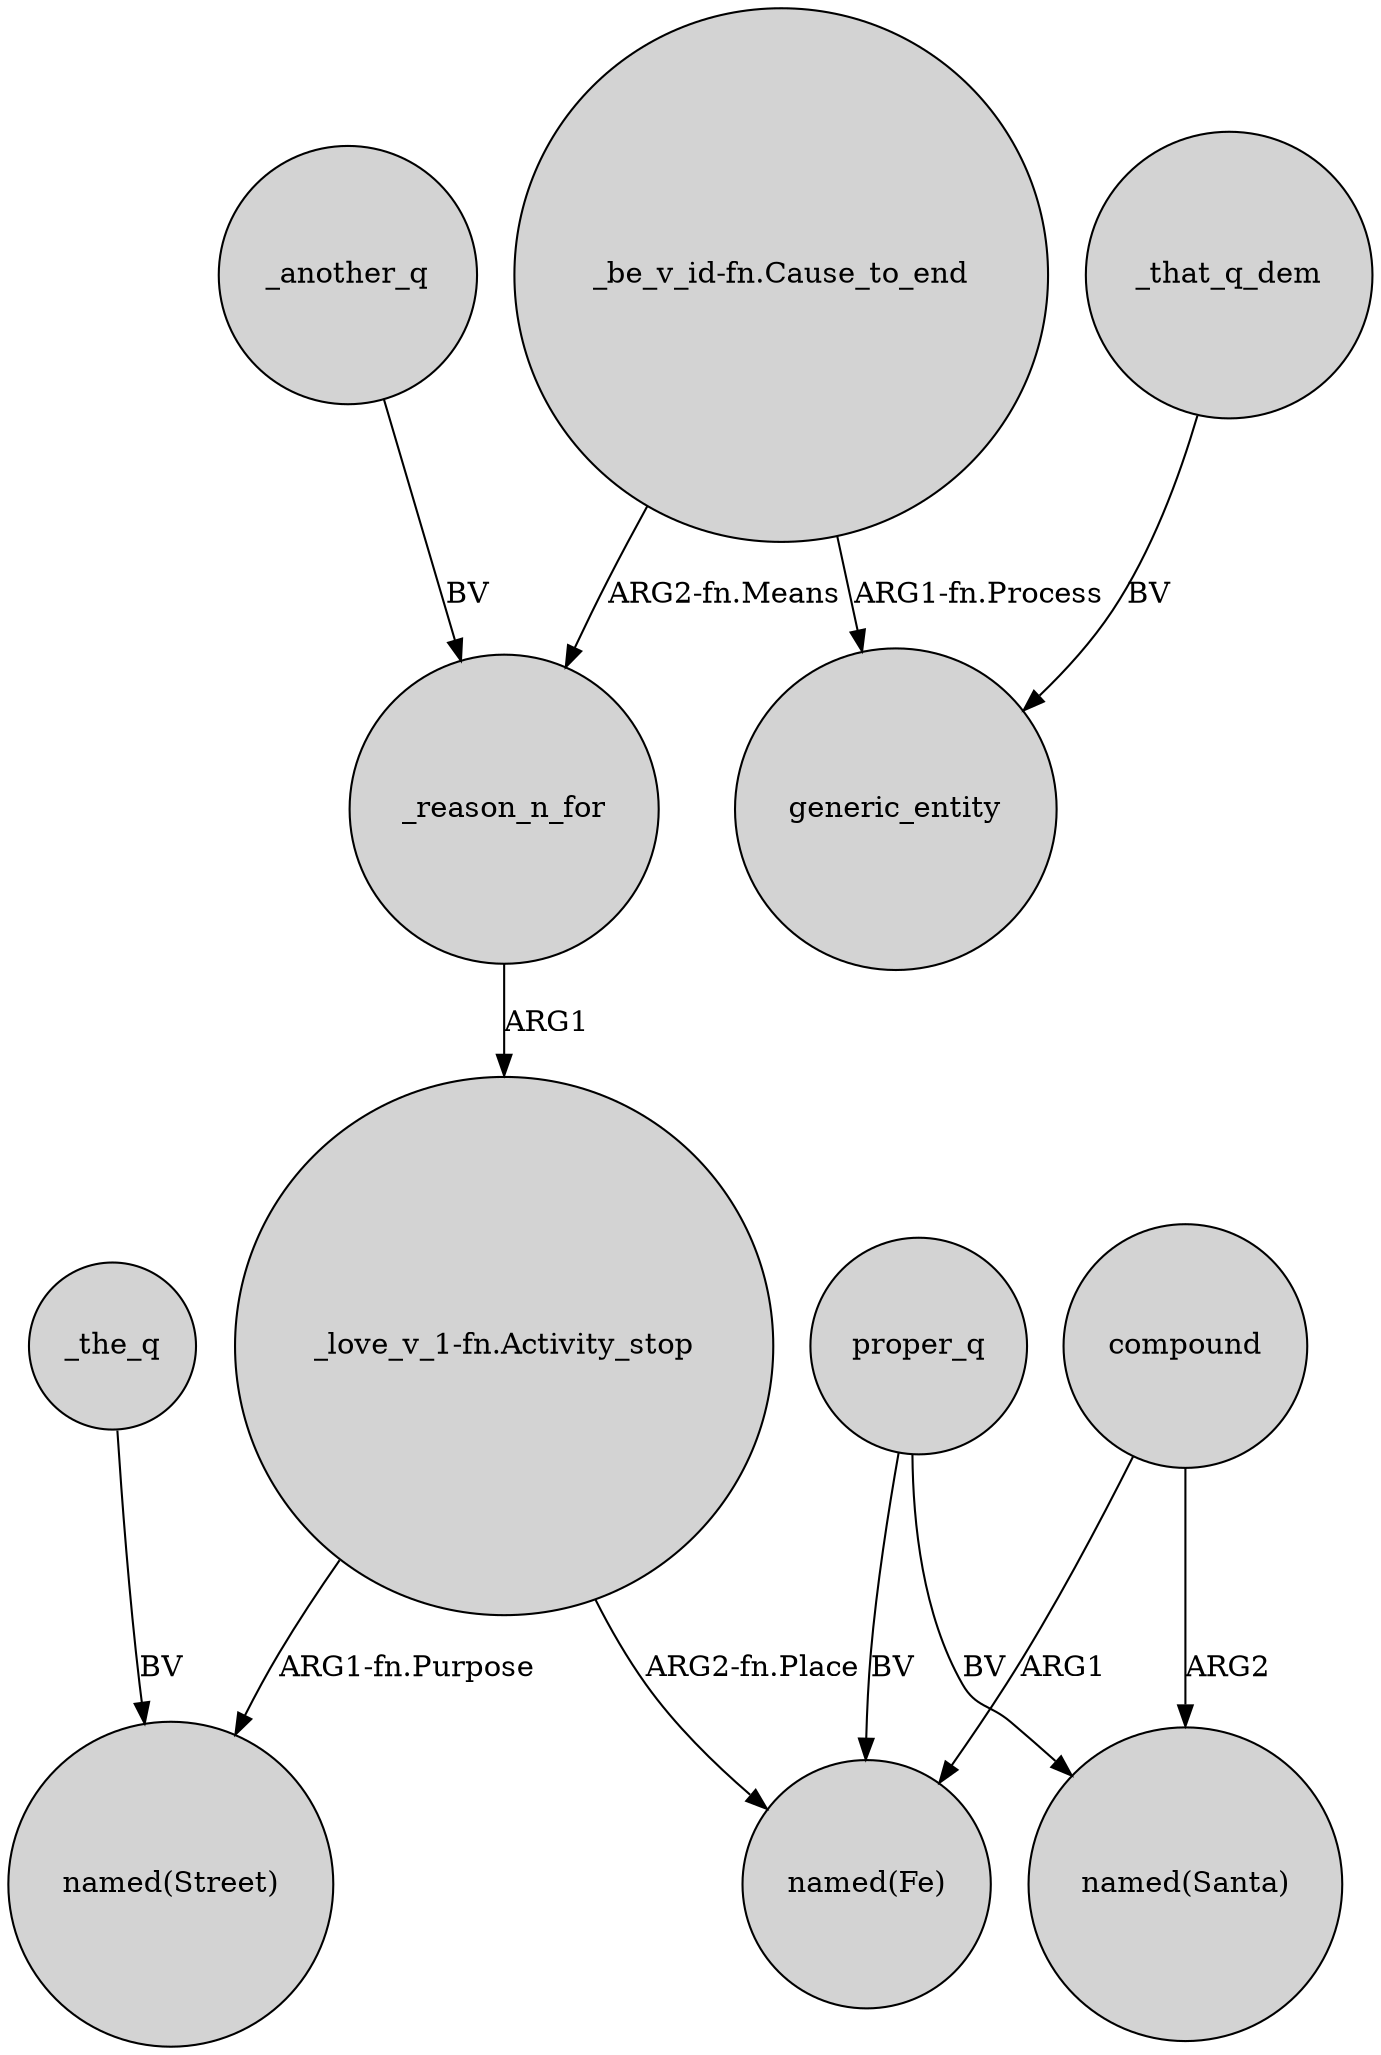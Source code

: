 digraph {
	node [shape=circle style=filled]
	"_be_v_id-fn.Cause_to_end" -> _reason_n_for [label="ARG2-fn.Means"]
	_the_q -> "named(Street)" [label=BV]
	proper_q -> "named(Santa)" [label=BV]
	"_be_v_id-fn.Cause_to_end" -> generic_entity [label="ARG1-fn.Process"]
	proper_q -> "named(Fe)" [label=BV]
	compound -> "named(Santa)" [label=ARG2]
	_another_q -> _reason_n_for [label=BV]
	"_love_v_1-fn.Activity_stop" -> "named(Street)" [label="ARG1-fn.Purpose"]
	_that_q_dem -> generic_entity [label=BV]
	compound -> "named(Fe)" [label=ARG1]
	_reason_n_for -> "_love_v_1-fn.Activity_stop" [label=ARG1]
	"_love_v_1-fn.Activity_stop" -> "named(Fe)" [label="ARG2-fn.Place"]
}
